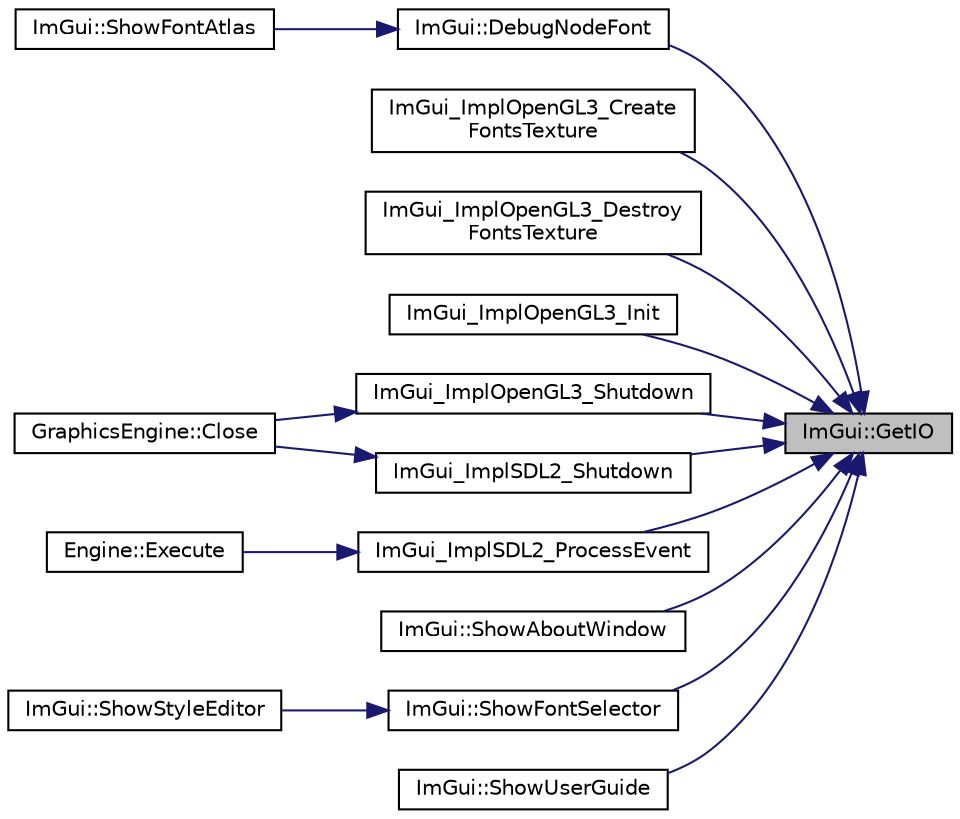 digraph "ImGui::GetIO"
{
 // LATEX_PDF_SIZE
  edge [fontname="Helvetica",fontsize="10",labelfontname="Helvetica",labelfontsize="10"];
  node [fontname="Helvetica",fontsize="10",shape=record];
  rankdir="RL";
  Node1 [label="ImGui::GetIO",height=0.2,width=0.4,color="black", fillcolor="grey75", style="filled", fontcolor="black",tooltip=" "];
  Node1 -> Node2 [dir="back",color="midnightblue",fontsize="10",style="solid"];
  Node2 [label="ImGui::DebugNodeFont",height=0.2,width=0.4,color="black", fillcolor="white", style="filled",URL="$namespace_im_gui.html#ae0207d60728f7e6a47dbcd1d7d84e3cb",tooltip=" "];
  Node2 -> Node3 [dir="back",color="midnightblue",fontsize="10",style="solid"];
  Node3 [label="ImGui::ShowFontAtlas",height=0.2,width=0.4,color="black", fillcolor="white", style="filled",URL="$namespace_im_gui.html#acab51ec2b39577845309f24535381038",tooltip=" "];
  Node1 -> Node4 [dir="back",color="midnightblue",fontsize="10",style="solid"];
  Node4 [label="ImGui_ImplOpenGL3_Create\lFontsTexture",height=0.2,width=0.4,color="black", fillcolor="white", style="filled",URL="$imgui__impl__opengl3_8cpp.html#a3dc4f80532d710de41d4075214eb363e",tooltip=" "];
  Node1 -> Node5 [dir="back",color="midnightblue",fontsize="10",style="solid"];
  Node5 [label="ImGui_ImplOpenGL3_Destroy\lFontsTexture",height=0.2,width=0.4,color="black", fillcolor="white", style="filled",URL="$imgui__impl__opengl3_8cpp.html#a539aaad4aa185838297fb13b2409c405",tooltip=" "];
  Node1 -> Node6 [dir="back",color="midnightblue",fontsize="10",style="solid"];
  Node6 [label="ImGui_ImplOpenGL3_Init",height=0.2,width=0.4,color="black", fillcolor="white", style="filled",URL="$imgui__impl__opengl3_8cpp.html#a0475f257dc97d1daceee89cb4b19744d",tooltip=" "];
  Node1 -> Node7 [dir="back",color="midnightblue",fontsize="10",style="solid"];
  Node7 [label="ImGui_ImplOpenGL3_Shutdown",height=0.2,width=0.4,color="black", fillcolor="white", style="filled",URL="$imgui__impl__opengl3_8cpp.html#acbd53376e6135ad71e7bcd9879278e37",tooltip=" "];
  Node7 -> Node8 [dir="back",color="midnightblue",fontsize="10",style="solid"];
  Node8 [label="GraphicsEngine::Close",height=0.2,width=0.4,color="black", fillcolor="white", style="filled",URL="$class_graphics_engine.html#a526dd537e18e783cc6e90b51920d26f8",tooltip=" "];
  Node1 -> Node9 [dir="back",color="midnightblue",fontsize="10",style="solid"];
  Node9 [label="ImGui_ImplSDL2_ProcessEvent",height=0.2,width=0.4,color="black", fillcolor="white", style="filled",URL="$imgui__impl__sdl_8cpp.html#af02f4ad765d4f65b334eb14a4065f8eb",tooltip=" "];
  Node9 -> Node10 [dir="back",color="midnightblue",fontsize="10",style="solid"];
  Node10 [label="Engine::Execute",height=0.2,width=0.4,color="black", fillcolor="white", style="filled",URL="$class_engine.html#a9dfb7be8bf23986c9224cbe0b77f3366",tooltip="The main function to execute all behaviour of the game engine."];
  Node1 -> Node11 [dir="back",color="midnightblue",fontsize="10",style="solid"];
  Node11 [label="ImGui_ImplSDL2_Shutdown",height=0.2,width=0.4,color="black", fillcolor="white", style="filled",URL="$imgui__impl__sdl_8cpp.html#af32b62f3df7cef2d1b3a88b8fb96d811",tooltip=" "];
  Node11 -> Node8 [dir="back",color="midnightblue",fontsize="10",style="solid"];
  Node1 -> Node12 [dir="back",color="midnightblue",fontsize="10",style="solid"];
  Node12 [label="ImGui::ShowAboutWindow",height=0.2,width=0.4,color="black", fillcolor="white", style="filled",URL="$namespace_im_gui.html#ac297462e33309d0540fa459bccdc9304",tooltip=" "];
  Node1 -> Node13 [dir="back",color="midnightblue",fontsize="10",style="solid"];
  Node13 [label="ImGui::ShowFontSelector",height=0.2,width=0.4,color="black", fillcolor="white", style="filled",URL="$namespace_im_gui.html#a0bdce99eef17ef1e1fef40a18bd811ab",tooltip=" "];
  Node13 -> Node14 [dir="back",color="midnightblue",fontsize="10",style="solid"];
  Node14 [label="ImGui::ShowStyleEditor",height=0.2,width=0.4,color="black", fillcolor="white", style="filled",URL="$namespace_im_gui.html#ab2eb3dec78d054fe3feab1c091ec5de5",tooltip=" "];
  Node1 -> Node15 [dir="back",color="midnightblue",fontsize="10",style="solid"];
  Node15 [label="ImGui::ShowUserGuide",height=0.2,width=0.4,color="black", fillcolor="white", style="filled",URL="$namespace_im_gui.html#ad6f4919bc9aa806ca8d2c1d6e2bfb051",tooltip=" "];
}
